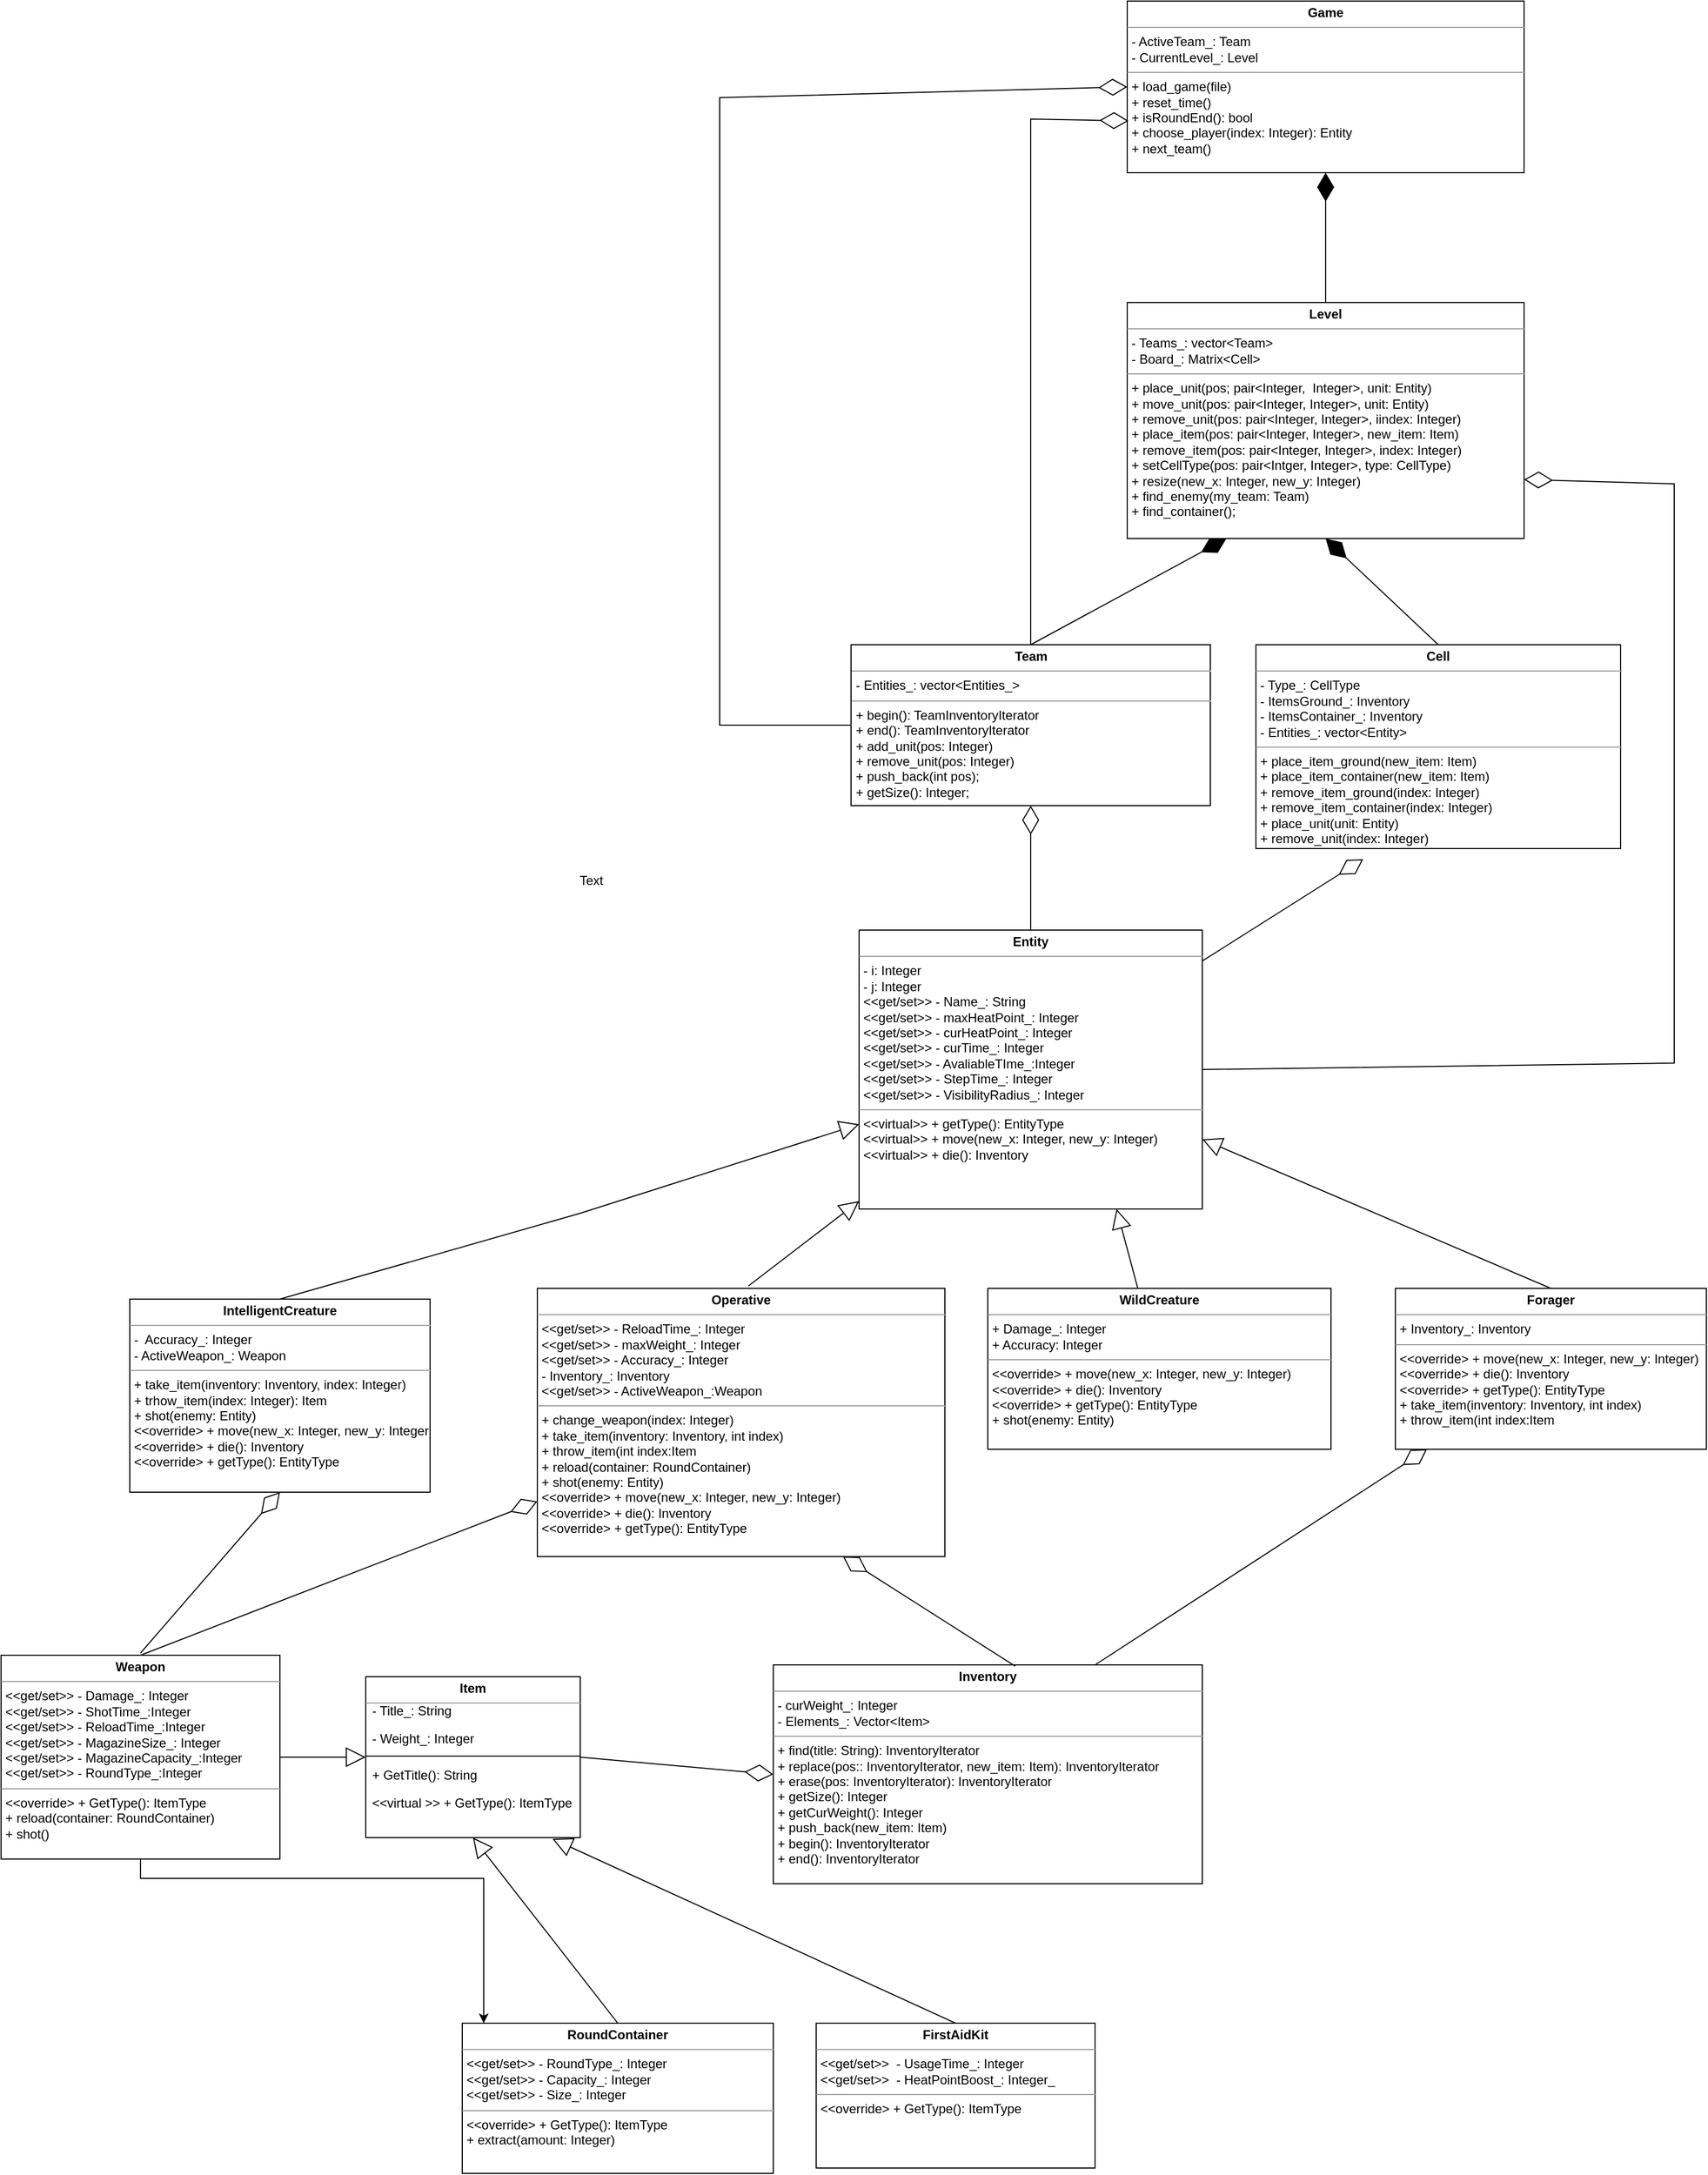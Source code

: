 <mxfile version="20.5.3" type="embed"><diagram id="oKhUMVUiZkrxgYmPrfdD" name="Страница 1"><mxGraphModel dx="2920" dy="3191" grid="1" gridSize="10" guides="1" tooltips="1" connect="1" arrows="1" fold="1" page="1" pageScale="1" pageWidth="827" pageHeight="1169" math="0" shadow="0"><root><mxCell id="0"/><mxCell id="1" parent="0"/><mxCell id="zHwneukNKotvRWGbDp1N-14" value="&lt;p style=&quot;margin:0px;margin-top:4px;text-align:center;&quot;&gt;&lt;b&gt;Item&lt;br&gt;&lt;/b&gt;&lt;/p&gt;&lt;hr size=&quot;1&quot;&gt;&lt;div style=&quot;height:2px;&quot;&gt;&lt;/div&gt;" style="verticalAlign=top;align=left;overflow=fill;fontSize=12;fontFamily=Helvetica;html=1;" parent="1" vertex="1"><mxGeometry x="110" y="112" width="200" height="150" as="geometry"/></mxCell><mxCell id="zHwneukNKotvRWGbDp1N-15" value="- Title_: String&#10;" style="text;strokeColor=none;fillColor=none;align=left;verticalAlign=top;spacingLeft=4;spacingRight=4;overflow=hidden;rotatable=0;points=[[0,0.5],[1,0.5]];portConstraint=eastwest;" parent="1" vertex="1"><mxGeometry x="110" y="130" width="100" height="26" as="geometry"/></mxCell><mxCell id="zHwneukNKotvRWGbDp1N-17" value="- Weight_: Integer" style="text;strokeColor=none;fillColor=none;align=left;verticalAlign=top;spacingLeft=4;spacingRight=4;overflow=hidden;rotatable=0;points=[[0,0.5],[1,0.5]];portConstraint=eastwest;" parent="1" vertex="1"><mxGeometry x="110" y="156" width="120" height="26" as="geometry"/></mxCell><mxCell id="zHwneukNKotvRWGbDp1N-18" value="" style="line;strokeWidth=1;fillColor=none;align=left;verticalAlign=middle;spacingTop=-1;spacingLeft=3;spacingRight=3;rotatable=0;labelPosition=right;points=[];portConstraint=eastwest;strokeColor=inherit;" parent="1" vertex="1"><mxGeometry x="110" y="182" width="200" height="8" as="geometry"/></mxCell><mxCell id="zHwneukNKotvRWGbDp1N-19" value="+ GetTitle(): String&#10;" style="text;strokeColor=none;fillColor=none;align=left;verticalAlign=top;spacingLeft=4;spacingRight=4;overflow=hidden;rotatable=0;points=[[0,0.5],[1,0.5]];portConstraint=eastwest;" parent="1" vertex="1"><mxGeometry x="110" y="190" width="120" height="26" as="geometry"/></mxCell><mxCell id="zHwneukNKotvRWGbDp1N-20" value="&lt;&lt;virtual &gt;&gt; + GetType(): ItemType" style="text;strokeColor=none;fillColor=none;align=left;verticalAlign=top;spacingLeft=4;spacingRight=4;overflow=hidden;rotatable=0;points=[[0,0.5],[1,0.5]];portConstraint=eastwest;" parent="1" vertex="1"><mxGeometry x="110" y="216" width="200" height="26" as="geometry"/></mxCell><mxCell id="zHwneukNKotvRWGbDp1N-24" style="edgeStyle=orthogonalEdgeStyle;rounded=0;orthogonalLoop=1;jettySize=auto;html=1;entryX=0.5;entryY=1;entryDx=0;entryDy=0;strokeColor=none;" parent="1" source="zHwneukNKotvRWGbDp1N-21" target="zHwneukNKotvRWGbDp1N-14" edge="1"><mxGeometry relative="1" as="geometry"/></mxCell><mxCell id="zHwneukNKotvRWGbDp1N-29" style="edgeStyle=orthogonalEdgeStyle;rounded=0;orthogonalLoop=1;jettySize=auto;html=1;" parent="1" source="zHwneukNKotvRWGbDp1N-21" target="zHwneukNKotvRWGbDp1N-26" edge="1"><mxGeometry relative="1" as="geometry"><Array as="points"><mxPoint x="-100" y="300"/><mxPoint x="220" y="300"/></Array></mxGeometry></mxCell><mxCell id="zHwneukNKotvRWGbDp1N-21" value="&lt;p style=&quot;margin:0px;margin-top:4px;text-align:center;&quot;&gt;&lt;b&gt;Weapon&lt;/b&gt;&lt;/p&gt;&lt;hr size=&quot;1&quot;&gt;&lt;p style=&quot;margin:0px;margin-left:4px;&quot;&gt;&amp;lt;&amp;lt;get/set&amp;gt;&amp;gt; - Damage_: Integer&lt;/p&gt;&lt;p style=&quot;margin:0px;margin-left:4px;&quot;&gt;&amp;lt;&amp;lt;get/set&amp;gt;&amp;gt; - ShotTime_:Integer&lt;/p&gt;&lt;p style=&quot;margin:0px;margin-left:4px;&quot;&gt;&amp;lt;&amp;lt;get/set&amp;gt;&amp;gt; - ReloadTime_:Integer&lt;/p&gt;&lt;p style=&quot;margin:0px;margin-left:4px;&quot;&gt;&amp;lt;&amp;lt;get/set&amp;gt;&amp;gt; - MagazineSize_: Integer&lt;/p&gt;&lt;p style=&quot;margin:0px;margin-left:4px;&quot;&gt;&amp;lt;&amp;lt;get/set&amp;gt;&amp;gt; - MagazineCapacity_:Integer&lt;/p&gt;&lt;p style=&quot;margin:0px;margin-left:4px;&quot;&gt;&amp;lt;&amp;lt;get/set&amp;gt;&amp;gt; - RoundType_:Integer&lt;br&gt;&lt;/p&gt;&lt;hr size=&quot;1&quot;&gt;&lt;p style=&quot;margin:0px;margin-left:4px;&quot;&gt;&amp;lt;&amp;lt;override&amp;gt; + GetType(): ItemType&lt;/p&gt;&lt;p style=&quot;margin:0px;margin-left:4px;&quot;&gt;+ reload(container: RoundContainer)&lt;/p&gt;&lt;p style=&quot;margin:0px;margin-left:4px;&quot;&gt;+ shot()&lt;/p&gt;&lt;p style=&quot;margin:0px;margin-left:4px;&quot;&gt;&lt;br&gt;&lt;/p&gt;&lt;p style=&quot;margin:0px;margin-left:4px;&quot;&gt;&lt;br&gt;&lt;/p&gt;" style="verticalAlign=top;align=left;overflow=fill;fontSize=12;fontFamily=Helvetica;html=1;" parent="1" vertex="1"><mxGeometry x="-230" y="92" width="260" height="190" as="geometry"/></mxCell><mxCell id="zHwneukNKotvRWGbDp1N-26" value="&lt;p style=&quot;margin:0px;margin-top:4px;text-align:center;&quot;&gt;&lt;b&gt;RoundContainer&lt;/b&gt;&lt;/p&gt;&lt;hr size=&quot;1&quot;&gt;&lt;p style=&quot;margin:0px;margin-left:4px;&quot;&gt;&amp;lt;&amp;lt;get/set&amp;gt;&amp;gt; - RoundType_: Integer&lt;/p&gt;&lt;p style=&quot;margin:0px;margin-left:4px;&quot;&gt;&amp;lt;&amp;lt;get/set&amp;gt;&amp;gt; - Capacity_: Integer&lt;/p&gt;&lt;p style=&quot;margin:0px;margin-left:4px;&quot;&gt;&amp;lt;&amp;lt;get/set&amp;gt;&amp;gt; - Size_: Integer&lt;br&gt;&lt;/p&gt;&lt;hr size=&quot;1&quot;&gt;&lt;p style=&quot;margin:0px;margin-left:4px;&quot;&gt;&amp;lt;&amp;lt;override&amp;gt; + GetType(): ItemType&lt;/p&gt;&lt;p style=&quot;margin:0px;margin-left:4px;&quot;&gt;+ extract(amount: Integer)&lt;/p&gt;&lt;p style=&quot;margin:0px;margin-left:4px;&quot;&gt;&lt;br&gt;&lt;/p&gt;&lt;p style=&quot;margin:0px;margin-left:4px;&quot;&gt;&lt;br&gt;&lt;/p&gt;&lt;p style=&quot;margin:0px;margin-left:4px;&quot;&gt;&lt;br&gt;&lt;/p&gt;&lt;p style=&quot;margin:0px;margin-left:4px;&quot;&gt;&lt;br&gt;&lt;/p&gt;&lt;p style=&quot;margin:0px;margin-left:4px;&quot;&gt;&lt;/p&gt;" style="verticalAlign=top;align=left;overflow=fill;fontSize=12;fontFamily=Helvetica;html=1;" parent="1" vertex="1"><mxGeometry x="200" y="435" width="290" height="140" as="geometry"/></mxCell><mxCell id="zHwneukNKotvRWGbDp1N-30" value="&lt;p style=&quot;margin:0px;margin-top:4px;text-align:center;&quot;&gt;&lt;b&gt;FirstAidKit&lt;/b&gt;&lt;/p&gt;&lt;hr size=&quot;1&quot;&gt;&lt;p style=&quot;margin:0px;margin-left:4px;&quot;&gt;&amp;lt;&amp;lt;get/set&amp;gt;&amp;gt;&amp;nbsp; - UsageTime_: Integer&lt;/p&gt;&lt;p style=&quot;margin:0px;margin-left:4px;&quot;&gt;&amp;lt;&amp;lt;get/set&amp;gt;&amp;gt;&amp;nbsp; - HeatPointBoost_: Integer_&lt;br&gt;&lt;/p&gt;&lt;hr size=&quot;1&quot;&gt;&lt;p style=&quot;margin:0px;margin-left:4px;&quot;&gt;&amp;lt;&amp;lt;override&amp;gt; + GetType(): ItemType&lt;/p&gt;&lt;p style=&quot;margin:0px;margin-left:4px;&quot;&gt;&lt;br&gt;&lt;/p&gt;&lt;p style=&quot;margin:0px;margin-left:4px;&quot;&gt;&lt;br&gt;&lt;/p&gt;&lt;p style=&quot;margin:0px;margin-left:4px;&quot;&gt;&lt;/p&gt;" style="verticalAlign=top;align=left;overflow=fill;fontSize=12;fontFamily=Helvetica;html=1;" parent="1" vertex="1"><mxGeometry x="530" y="435" width="260" height="135" as="geometry"/></mxCell><mxCell id="zHwneukNKotvRWGbDp1N-33" value="" style="endArrow=block;endSize=16;endFill=0;html=1;rounded=0;exitX=1;exitY=0.5;exitDx=0;exitDy=0;" parent="1" source="zHwneukNKotvRWGbDp1N-21" target="zHwneukNKotvRWGbDp1N-14" edge="1"><mxGeometry width="160" relative="1" as="geometry"><mxPoint x="110" y="520" as="sourcePoint"/><mxPoint x="270" y="520" as="targetPoint"/></mxGeometry></mxCell><mxCell id="zHwneukNKotvRWGbDp1N-35" value="" style="endArrow=block;endSize=16;endFill=0;html=1;rounded=0;exitX=0.5;exitY=0;exitDx=0;exitDy=0;entryX=0.5;entryY=1;entryDx=0;entryDy=0;" parent="1" source="zHwneukNKotvRWGbDp1N-26" target="zHwneukNKotvRWGbDp1N-14" edge="1"><mxGeometry width="160" relative="1" as="geometry"><mxPoint x="360" y="400" as="sourcePoint"/><mxPoint x="520" y="400" as="targetPoint"/></mxGeometry></mxCell><mxCell id="zHwneukNKotvRWGbDp1N-36" value="" style="endArrow=block;endSize=16;endFill=0;html=1;rounded=0;exitX=0.5;exitY=0;exitDx=0;exitDy=0;entryX=0.871;entryY=1.008;entryDx=0;entryDy=0;entryPerimeter=0;" parent="1" source="zHwneukNKotvRWGbDp1N-30" target="zHwneukNKotvRWGbDp1N-14" edge="1"><mxGeometry width="160" relative="1" as="geometry"><mxPoint x="590" y="350" as="sourcePoint"/><mxPoint x="750" y="350" as="targetPoint"/></mxGeometry></mxCell><mxCell id="zHwneukNKotvRWGbDp1N-37" value="&lt;p style=&quot;margin:0px;margin-top:4px;text-align:center;&quot;&gt;&lt;b&gt;Inventory&lt;/b&gt;&lt;br&gt;&lt;/p&gt;&lt;hr size=&quot;1&quot;&gt;&lt;p style=&quot;margin:0px;margin-left:4px;&quot;&gt;- curWeight_: Integer&lt;/p&gt;&lt;p style=&quot;margin:0px;margin-left:4px;&quot;&gt;- Elements_: Vector&amp;lt;Item&amp;gt;&lt;br&gt;&lt;/p&gt;&lt;hr size=&quot;1&quot;&gt;&lt;p style=&quot;margin:0px;margin-left:4px;&quot;&gt;+ find(title: String): InventoryIterator&lt;/p&gt;&lt;p style=&quot;margin:0px;margin-left:4px;&quot;&gt;+ replace(pos:: InventoryIterator, new_item: Item): InventoryIterator&lt;/p&gt;&lt;p style=&quot;margin:0px;margin-left:4px;&quot;&gt;+ erase(pos: InventoryIterator): InventoryIterator&lt;/p&gt;&lt;p style=&quot;margin:0px;margin-left:4px;&quot;&gt;+ getSize(): Integer&lt;/p&gt;&lt;p style=&quot;margin:0px;margin-left:4px;&quot;&gt;+ getCurWeight(): Integer&lt;/p&gt;&lt;p style=&quot;margin:0px;margin-left:4px;&quot;&gt;+ push_back(new_item: Item)&lt;/p&gt;&lt;p style=&quot;margin:0px;margin-left:4px;&quot;&gt;+ begin(): InventoryIterator&lt;/p&gt;&lt;p style=&quot;margin:0px;margin-left:4px;&quot;&gt;+ end(): InventoryIterator&lt;/p&gt;" style="verticalAlign=top;align=left;overflow=fill;fontSize=12;fontFamily=Helvetica;html=1;" parent="1" vertex="1"><mxGeometry x="490" y="101" width="400" height="204" as="geometry"/></mxCell><mxCell id="zHwneukNKotvRWGbDp1N-38" value="" style="endArrow=diamondThin;endFill=0;endSize=24;html=1;rounded=0;exitX=1;exitY=0.5;exitDx=0;exitDy=0;entryX=0;entryY=0.5;entryDx=0;entryDy=0;" parent="1" source="zHwneukNKotvRWGbDp1N-14" target="zHwneukNKotvRWGbDp1N-37" edge="1"><mxGeometry width="160" relative="1" as="geometry"><mxPoint x="330" y="250" as="sourcePoint"/><mxPoint x="510" y="187" as="targetPoint"/></mxGeometry></mxCell><mxCell id="zHwneukNKotvRWGbDp1N-39" value="&lt;p style=&quot;margin:0px;margin-top:4px;text-align:center;&quot;&gt;&lt;b&gt;Entity&lt;/b&gt;&lt;/p&gt;&lt;hr size=&quot;1&quot;&gt;&lt;p style=&quot;margin:0px;margin-left:4px;&quot;&gt;- i: Integer&lt;/p&gt;&lt;p style=&quot;margin:0px;margin-left:4px;&quot;&gt;- j: Integer&lt;/p&gt;&lt;p style=&quot;margin:0px;margin-left:4px;&quot;&gt;&amp;lt;&amp;lt;get/set&amp;gt;&amp;gt; - Name_: String&lt;/p&gt;&lt;p style=&quot;margin:0px;margin-left:4px;&quot;&gt;&amp;lt;&amp;lt;get/set&amp;gt;&amp;gt; - maxHeatPoint_: Integer&lt;/p&gt;&lt;p style=&quot;margin:0px;margin-left:4px;&quot;&gt;&amp;lt;&amp;lt;get/set&amp;gt;&amp;gt; - curHeatPoint_: Integer&lt;/p&gt;&lt;p style=&quot;margin:0px;margin-left:4px;&quot;&gt;&amp;lt;&amp;lt;get/set&amp;gt;&amp;gt; - curTime_: Integer&lt;/p&gt;&lt;p style=&quot;margin:0px;margin-left:4px;&quot;&gt;&amp;lt;&amp;lt;get/set&amp;gt;&amp;gt; - AvaliableTIme_:Integer&lt;/p&gt;&lt;p style=&quot;margin:0px;margin-left:4px;&quot;&gt;&amp;lt;&amp;lt;get/set&amp;gt;&amp;gt; - StepTime_: Integer&lt;/p&gt;&lt;p style=&quot;margin:0px;margin-left:4px;&quot;&gt;&amp;lt;&amp;lt;get/set&amp;gt;&amp;gt; - VisibilityRadius_: Integer&lt;br&gt;&lt;/p&gt;&lt;hr size=&quot;1&quot;&gt;&lt;p style=&quot;margin:0px;margin-left:4px;&quot;&gt;&amp;lt;&amp;lt;virtual&amp;gt;&amp;gt; + getType(): EntityType&lt;br&gt;&lt;/p&gt;&lt;p style=&quot;margin:0px;margin-left:4px;&quot;&gt;&amp;lt;&amp;lt;virtual&amp;gt;&amp;gt; + move(new_x: Integer, new_y: Integer)&lt;br&gt;&lt;/p&gt;&lt;p style=&quot;margin:0px;margin-left:4px;&quot;&gt;&amp;lt;&amp;lt;virtual&amp;gt;&amp;gt; + die(): Inventory&lt;/p&gt;&lt;p style=&quot;margin:0px;margin-left:4px;&quot;&gt;&lt;/p&gt;&lt;p style=&quot;margin:0px;margin-left:4px;&quot;&gt;&lt;/p&gt;" style="verticalAlign=top;align=left;overflow=fill;fontSize=12;fontFamily=Helvetica;html=1;" parent="1" vertex="1"><mxGeometry x="570" y="-584" width="320" height="260" as="geometry"/></mxCell><mxCell id="zHwneukNKotvRWGbDp1N-41" value="&lt;p style=&quot;margin:0px;margin-top:4px;text-align:center;&quot;&gt;&lt;b&gt;Operative&lt;/b&gt;&lt;/p&gt;&lt;hr size=&quot;1&quot;&gt;&lt;p style=&quot;margin:0px;margin-left:4px;&quot;&gt;&amp;lt;&amp;lt;get/set&amp;gt;&amp;gt; - ReloadTime_: Integer&lt;/p&gt;&lt;p style=&quot;margin:0px;margin-left:4px;&quot;&gt;&amp;lt;&amp;lt;get/set&amp;gt;&amp;gt; - maxWeight_: Integer&lt;/p&gt;&lt;p style=&quot;margin:0px;margin-left:4px;&quot;&gt;&amp;lt;&amp;lt;get/set&amp;gt;&amp;gt; - Accuracy_: Integer&lt;/p&gt;&lt;p style=&quot;margin:0px;margin-left:4px;&quot;&gt;- Inventory_: Inventory&lt;/p&gt;&lt;p style=&quot;margin:0px;margin-left:4px;&quot;&gt;&amp;lt;&amp;lt;get/set&amp;gt;&amp;gt; - ActiveWeapon_:Weapon&lt;br&gt;&lt;/p&gt;&lt;hr size=&quot;1&quot;&gt;&lt;p style=&quot;margin:0px;margin-left:4px;&quot;&gt;+ change_weapon(index: Integer)&lt;/p&gt;&lt;p style=&quot;margin:0px;margin-left:4px;&quot;&gt;+ take_item(inventory: Inventory, int index)&lt;/p&gt;&lt;p style=&quot;margin:0px;margin-left:4px;&quot;&gt;+ throw_item(int index:Item&lt;/p&gt;&lt;p style=&quot;margin:0px;margin-left:4px;&quot;&gt;+ reload(container: RoundContainer)&lt;/p&gt;&lt;p style=&quot;margin:0px;margin-left:4px;&quot;&gt;+ shot(enemy: Entity)&lt;/p&gt;&lt;p style=&quot;margin:0px;margin-left:4px;&quot;&gt;&amp;lt;&amp;lt;override&amp;gt; + move(new_x: Integer, new_y: Integer)&lt;/p&gt;&lt;div&gt;&lt;p style=&quot;margin:0px;margin-left:4px;&quot;&gt;&amp;lt;&amp;lt;override&amp;gt; + die(): Inventory&lt;/p&gt;&lt;p style=&quot;margin:0px;margin-left:4px;&quot;&gt;&amp;lt;&amp;lt;override&amp;gt; +  getType(): EntityType&lt;/p&gt;&lt;p style=&quot;margin:0px;margin-left:4px;&quot;&gt;&lt;/p&gt;&lt;/div&gt;&lt;p style=&quot;margin:0px;margin-left:4px;&quot;&gt;&lt;br&gt;&lt;/p&gt;" style="verticalAlign=top;align=left;overflow=fill;fontSize=12;fontFamily=Helvetica;html=1;" parent="1" vertex="1"><mxGeometry x="270" y="-250" width="380" height="250" as="geometry"/></mxCell><mxCell id="zHwneukNKotvRWGbDp1N-44" value="" style="endArrow=block;endSize=16;endFill=0;html=1;rounded=0;exitX=0.518;exitY=-0.009;exitDx=0;exitDy=0;exitPerimeter=0;" parent="1" source="zHwneukNKotvRWGbDp1N-41" target="zHwneukNKotvRWGbDp1N-39" edge="1"><mxGeometry width="160" relative="1" as="geometry"><mxPoint x="640" y="-270" as="sourcePoint"/><mxPoint x="800" y="-270" as="targetPoint"/></mxGeometry></mxCell><mxCell id="zHwneukNKotvRWGbDp1N-47" value="" style="endArrow=diamondThin;endFill=0;endSize=24;html=1;rounded=0;exitX=0.5;exitY=0;exitDx=0;exitDy=0;" parent="1" source="zHwneukNKotvRWGbDp1N-21" target="zHwneukNKotvRWGbDp1N-41" edge="1"><mxGeometry width="160" relative="1" as="geometry"><mxPoint x="-10" y="50" as="sourcePoint"/><mxPoint x="150" y="50" as="targetPoint"/></mxGeometry></mxCell><mxCell id="zHwneukNKotvRWGbDp1N-48" value="" style="endArrow=diamondThin;endFill=0;endSize=24;html=1;rounded=0;exitX=0.564;exitY=0.006;exitDx=0;exitDy=0;exitPerimeter=0;entryX=0.75;entryY=1;entryDx=0;entryDy=0;" parent="1" source="zHwneukNKotvRWGbDp1N-37" target="zHwneukNKotvRWGbDp1N-41" edge="1"><mxGeometry width="160" relative="1" as="geometry"><mxPoint x="300" y="50" as="sourcePoint"/><mxPoint x="460" y="50" as="targetPoint"/></mxGeometry></mxCell><mxCell id="2" value="&lt;p style=&quot;margin:0px;margin-top:4px;text-align:center;&quot;&gt;&lt;b&gt;IntelligentCreature&lt;/b&gt;&lt;br&gt;&lt;/p&gt;&lt;hr size=&quot;1&quot;&gt;&lt;p style=&quot;margin:0px;margin-left:4px;&quot;&gt;-&amp;nbsp; Accuracy_: Integer&lt;/p&gt;&lt;p style=&quot;margin:0px;margin-left:4px;&quot;&gt;- ActiveWeapon_: Weapon&lt;/p&gt;&lt;hr size=&quot;1&quot;&gt;&lt;p style=&quot;margin:0px;margin-left:4px;&quot;&gt;+ take_item(inventory: Inventory, index: Integer)&lt;/p&gt;&lt;p style=&quot;margin:0px;margin-left:4px;&quot;&gt;+ trhow_item(index: Integer): Item&lt;/p&gt;&lt;p style=&quot;margin:0px;margin-left:4px;&quot;&gt;+ shot(enemy: Entity)&lt;/p&gt;&lt;p style=&quot;margin: 0px 0px 0px 4px;&quot;&gt;&amp;lt;&amp;lt;override&amp;gt; + move(new_x: Integer, new_y: Integer)&lt;/p&gt;&lt;div&gt;&lt;p style=&quot;margin: 0px 0px 0px 4px;&quot;&gt;&amp;lt;&amp;lt;override&amp;gt; + die(): Inventory&lt;/p&gt;&lt;p style=&quot;margin: 0px 0px 0px 4px;&quot;&gt;&amp;lt;&amp;lt;override&amp;gt; + getType(): EntityType&lt;/p&gt;&lt;/div&gt;&lt;p style=&quot;margin:0px;margin-left:4px;&quot;&gt;&lt;br&gt;&lt;/p&gt;" style="verticalAlign=top;align=left;overflow=fill;fontSize=12;fontFamily=Helvetica;html=1;" parent="1" vertex="1"><mxGeometry x="-110" y="-240" width="280" height="180" as="geometry"/></mxCell><mxCell id="8" value="" style="endArrow=block;endSize=16;endFill=0;html=1;rounded=0;exitX=0.5;exitY=0;exitDx=0;exitDy=0;" parent="1" source="2" target="zHwneukNKotvRWGbDp1N-39" edge="1"><mxGeometry x="-0.002" y="3" width="160" relative="1" as="geometry"><mxPoint x="320" y="-360" as="sourcePoint"/><mxPoint x="480" y="-360" as="targetPoint"/><Array as="points"><mxPoint x="310" y="-320"/></Array><mxPoint as="offset"/></mxGeometry></mxCell><mxCell id="9" value="" style="endArrow=diamondThin;endFill=0;endSize=24;html=1;rounded=0;entryX=0.5;entryY=1;entryDx=0;entryDy=0;" parent="1" target="2" edge="1"><mxGeometry width="160" relative="1" as="geometry"><mxPoint x="-100" y="90" as="sourcePoint"/><mxPoint x="270" y="-46.582" as="targetPoint"/></mxGeometry></mxCell><mxCell id="10" value="&lt;p style=&quot;margin:0px;margin-top:4px;text-align:center;&quot;&gt;&lt;b&gt;WildCreature&lt;/b&gt;&lt;br&gt;&lt;/p&gt;&lt;hr size=&quot;1&quot;&gt;&lt;p style=&quot;margin:0px;margin-left:4px;&quot;&gt;+ Damage_: Integer&lt;/p&gt;&lt;p style=&quot;margin:0px;margin-left:4px;&quot;&gt;+ Accuracy: Integer&lt;/p&gt;&lt;hr size=&quot;1&quot;&gt;&lt;p style=&quot;margin: 0px 0px 0px 4px;&quot;&gt;&amp;lt;&amp;lt;override&amp;gt; + move(new_x: Integer, new_y: Integer)&lt;/p&gt;&lt;div&gt;&lt;p style=&quot;margin: 0px 0px 0px 4px;&quot;&gt;&amp;lt;&amp;lt;override&amp;gt; + die(): Inventory&lt;/p&gt;&lt;p style=&quot;margin: 0px 0px 0px 4px;&quot;&gt;&amp;lt;&amp;lt;override&amp;gt; + getType(): EntityType&lt;/p&gt;&lt;p style=&quot;margin: 0px 0px 0px 4px;&quot;&gt;+ shot(enemy: Entity)&lt;br&gt;&lt;/p&gt;&lt;/div&gt;" style="verticalAlign=top;align=left;overflow=fill;fontSize=12;fontFamily=Helvetica;html=1;" parent="1" vertex="1"><mxGeometry x="690" y="-250" width="320" height="150" as="geometry"/></mxCell><mxCell id="13" value="" style="endArrow=block;endSize=16;endFill=0;html=1;rounded=0;entryX=0.75;entryY=1;entryDx=0;entryDy=0;" parent="1" source="10" target="zHwneukNKotvRWGbDp1N-39" edge="1"><mxGeometry width="160" relative="1" as="geometry"><mxPoint x="860" y="-250" as="sourcePoint"/><mxPoint x="953.16" y="-324.242" as="targetPoint"/></mxGeometry></mxCell><mxCell id="14" value="&lt;p style=&quot;margin:0px;margin-top:4px;text-align:center;&quot;&gt;&lt;b&gt;Forager&lt;/b&gt;&lt;br&gt;&lt;/p&gt;&lt;hr size=&quot;1&quot;&gt;&lt;p style=&quot;margin:0px;margin-left:4px;&quot;&gt;+ Inventory_: Inventory&lt;/p&gt;&lt;hr size=&quot;1&quot;&gt;&lt;p style=&quot;margin: 0px 0px 0px 4px;&quot;&gt;&amp;lt;&amp;lt;override&amp;gt; + move(new_x: Integer, new_y: Integer)&lt;/p&gt;&lt;div&gt;&lt;p style=&quot;margin: 0px 0px 0px 4px;&quot;&gt;&amp;lt;&amp;lt;override&amp;gt; + die(): Inventory&lt;/p&gt;&lt;p style=&quot;margin: 0px 0px 0px 4px;&quot;&gt;&amp;lt;&amp;lt;override&amp;gt; + getType(): EntityType&lt;/p&gt;&lt;p style=&quot;margin: 0px 0px 0px 4px;&quot;&gt;+ take_item(inventory: Inventory, int index)&lt;/p&gt;&lt;p style=&quot;margin: 0px 0px 0px 4px;&quot;&gt;+ throw_item(int index:Item&lt;/p&gt;&lt;/div&gt;" style="verticalAlign=top;align=left;overflow=fill;fontSize=12;fontFamily=Helvetica;html=1;" parent="1" vertex="1"><mxGeometry x="1070" y="-250" width="290" height="150" as="geometry"/></mxCell><mxCell id="15" value="" style="endArrow=diamondThin;endFill=0;endSize=24;html=1;rounded=0;exitX=0.75;exitY=0;exitDx=0;exitDy=0;" parent="1" source="zHwneukNKotvRWGbDp1N-37" target="14" edge="1"><mxGeometry width="160" relative="1" as="geometry"><mxPoint x="720" y="117" as="sourcePoint"/><mxPoint x="575" y="10" as="targetPoint"/></mxGeometry></mxCell><mxCell id="16" value="" style="endArrow=block;endSize=16;endFill=0;html=1;rounded=0;entryX=1;entryY=0.75;entryDx=0;entryDy=0;exitX=0.5;exitY=0;exitDx=0;exitDy=0;" parent="1" source="14" target="zHwneukNKotvRWGbDp1N-39" edge="1"><mxGeometry width="160" relative="1" as="geometry"><mxPoint x="1240.866" y="-256" as="sourcePoint"/><mxPoint x="1221" y="-330" as="targetPoint"/></mxGeometry></mxCell><mxCell id="17" value="&lt;p style=&quot;margin:0px;margin-top:4px;text-align:center;&quot;&gt;&lt;b&gt;Team&lt;/b&gt;&lt;/p&gt;&lt;hr size=&quot;1&quot;&gt;&lt;p style=&quot;margin:0px;margin-left:4px;&quot;&gt;- Entities_: vector&amp;lt;Entities_&amp;gt;&lt;/p&gt;&lt;hr size=&quot;1&quot;&gt;&lt;p style=&quot;margin:0px;margin-left:4px;&quot;&gt;+ begin(): TeamInventoryIterator&lt;/p&gt;&lt;p style=&quot;margin:0px;margin-left:4px;&quot;&gt;+ end():&amp;nbsp;TeamInventoryIterator&lt;/p&gt;&lt;p style=&quot;margin:0px;margin-left:4px;&quot;&gt;+ add_unit(pos: Integer)&lt;/p&gt;&lt;p style=&quot;margin:0px;margin-left:4px;&quot;&gt;+ remove_unit(pos: Integer)&lt;/p&gt;&lt;p style=&quot;margin:0px;margin-left:4px;&quot;&gt;+ push_back(int pos);&lt;/p&gt;&lt;p style=&quot;margin:0px;margin-left:4px;&quot;&gt;+ getSize(): Integer;&lt;/p&gt;" style="verticalAlign=top;align=left;overflow=fill;fontSize=12;fontFamily=Helvetica;html=1;" parent="1" vertex="1"><mxGeometry x="562.5" y="-850" width="335" height="150" as="geometry"/></mxCell><mxCell id="26" value="" style="endArrow=diamondThin;endFill=0;endSize=24;html=1;rounded=0;exitX=0.5;exitY=0;exitDx=0;exitDy=0;entryX=0.5;entryY=1;entryDx=0;entryDy=0;" parent="1" source="zHwneukNKotvRWGbDp1N-39" target="17" edge="1"><mxGeometry width="160" relative="1" as="geometry"><mxPoint x="750" y="-620" as="sourcePoint"/><mxPoint x="910" y="-620" as="targetPoint"/></mxGeometry></mxCell><mxCell id="27" value="&lt;p style=&quot;margin:0px;margin-top:4px;text-align:center;&quot;&gt;&lt;b&gt;Level&lt;/b&gt;&lt;/p&gt;&lt;hr size=&quot;1&quot;&gt;&lt;p style=&quot;margin:0px;margin-left:4px;&quot;&gt;- Teams_: vector&amp;lt;Team&amp;gt;&lt;/p&gt;&lt;p style=&quot;margin:0px;margin-left:4px;&quot;&gt;- Board_: Matrix&amp;lt;Cell&amp;gt;&lt;/p&gt;&lt;hr size=&quot;1&quot;&gt;&lt;p style=&quot;margin:0px;margin-left:4px;&quot;&gt;+ place_unit(pos; pair&amp;lt;Integer,&amp;nbsp; Integer&amp;gt;, unit: Entity)&lt;/p&gt;&lt;p style=&quot;margin:0px;margin-left:4px;&quot;&gt;+ move_unit(pos: pair&amp;lt;Integer, Integer&amp;gt;, unit: Entity)&lt;/p&gt;&lt;p style=&quot;margin:0px;margin-left:4px;&quot;&gt;+ remove_unit(pos: pair&amp;lt;Integer, Integer&amp;gt;, iindex: Integer)&lt;/p&gt;&lt;p style=&quot;margin:0px;margin-left:4px;&quot;&gt;+ place_item(pos: pair&amp;lt;Integer, Integer&amp;gt;, new_item: Item)&lt;/p&gt;&lt;p style=&quot;margin:0px;margin-left:4px;&quot;&gt;+ remove_item(pos: pair&amp;lt;Integer, Integer&amp;gt;, index: Integer)&lt;/p&gt;&lt;p style=&quot;margin:0px;margin-left:4px;&quot;&gt;+ setCellType(pos: pair&amp;lt;Intger, Integer&amp;gt;, type: CellType)&lt;/p&gt;&lt;p style=&quot;margin:0px;margin-left:4px;&quot;&gt;+ resize(new_x: Integer, new_y: Integer)&lt;/p&gt;&lt;p style=&quot;margin:0px;margin-left:4px;&quot;&gt;+ find_enemy(my_team: Team)&lt;/p&gt;&lt;p style=&quot;margin:0px;margin-left:4px;&quot;&gt;+ find_container();&lt;/p&gt;&lt;p style=&quot;margin:0px;margin-left:4px;&quot;&gt;&lt;br&gt;&lt;/p&gt;&lt;p style=&quot;margin:0px;margin-left:4px;&quot;&gt;&lt;br&gt;&lt;/p&gt;&lt;p style=&quot;margin:0px;margin-left:4px;&quot;&gt;&lt;br&gt;&lt;/p&gt;&lt;p style=&quot;margin:0px;margin-left:4px;&quot;&gt;&lt;br&gt;&lt;/p&gt;" style="verticalAlign=top;align=left;overflow=fill;fontSize=12;fontFamily=Helvetica;html=1;" parent="1" vertex="1"><mxGeometry x="820" y="-1169" width="370" height="220" as="geometry"/></mxCell><mxCell id="28" value="" style="endArrow=diamondThin;endFill=1;endSize=24;html=1;rounded=0;exitX=0.5;exitY=0;exitDx=0;exitDy=0;entryX=0.25;entryY=1;entryDx=0;entryDy=0;" parent="1" source="17" target="27" edge="1"><mxGeometry width="160" relative="1" as="geometry"><mxPoint x="780" y="-960" as="sourcePoint"/><mxPoint x="940" y="-960" as="targetPoint"/></mxGeometry></mxCell><mxCell id="29" value="&lt;p style=&quot;margin:0px;margin-top:4px;text-align:center;&quot;&gt;&lt;b&gt;Cell&lt;/b&gt;&lt;/p&gt;&lt;hr size=&quot;1&quot;&gt;&lt;p style=&quot;margin:0px;margin-left:4px;&quot;&gt;- Type_: CellType&lt;/p&gt;&lt;p style=&quot;margin:0px;margin-left:4px;&quot;&gt;- ItemsGround_: Inventory&lt;/p&gt;&lt;p style=&quot;margin:0px;margin-left:4px;&quot;&gt;- ItemsContainer_: Inventory&lt;/p&gt;&lt;p style=&quot;margin:0px;margin-left:4px;&quot;&gt;- Entities_: vector&amp;lt;Entity&amp;gt;&lt;/p&gt;&lt;hr size=&quot;1&quot;&gt;&lt;p style=&quot;margin:0px;margin-left:4px;&quot;&gt;+ place_item_ground(new_item: Item)&lt;/p&gt;&lt;p style=&quot;margin:0px;margin-left:4px;&quot;&gt;+ place_item_container(new_item: Item)&lt;/p&gt;&lt;p style=&quot;margin:0px;margin-left:4px;&quot;&gt;+ remove_item_ground(index: Integer)&lt;/p&gt;&lt;p style=&quot;margin:0px;margin-left:4px;&quot;&gt;+ remove_item_container(index: Integer)&lt;/p&gt;&lt;p style=&quot;margin:0px;margin-left:4px;&quot;&gt;&lt;span style=&quot;background-color: initial;&quot;&gt;+ place_unit(unit: Entity)&lt;/span&gt;&lt;br&gt;&lt;/p&gt;&lt;p style=&quot;margin:0px;margin-left:4px;&quot;&gt;+ remove_unit(index: Integer)&lt;/p&gt;&lt;p style=&quot;margin:0px;margin-left:4px;&quot;&gt;&lt;br&gt;&lt;/p&gt;&lt;p style=&quot;margin:0px;margin-left:4px;&quot;&gt;&lt;br&gt;&lt;/p&gt;" style="verticalAlign=top;align=left;overflow=fill;fontSize=12;fontFamily=Helvetica;html=1;" parent="1" vertex="1"><mxGeometry x="940" y="-850" width="340" height="190" as="geometry"/></mxCell><mxCell id="30" value="" style="endArrow=diamondThin;endFill=1;endSize=24;html=1;rounded=0;entryX=0.5;entryY=1;entryDx=0;entryDy=0;" parent="1" target="27" edge="1"><mxGeometry width="160" relative="1" as="geometry"><mxPoint x="1110" y="-850" as="sourcePoint"/><mxPoint x="1342.5" y="-940" as="targetPoint"/></mxGeometry></mxCell><mxCell id="31" value="" style="endArrow=diamondThin;endFill=0;endSize=24;html=1;rounded=0;" parent="1" source="zHwneukNKotvRWGbDp1N-39" edge="1"><mxGeometry width="160" relative="1" as="geometry"><mxPoint x="740" y="-574" as="sourcePoint"/><mxPoint x="1040" y="-650" as="targetPoint"/></mxGeometry></mxCell><mxCell id="34" value="&lt;p style=&quot;margin:0px;margin-top:4px;text-align:center;&quot;&gt;&lt;b&gt;Game&lt;/b&gt;&lt;/p&gt;&lt;hr size=&quot;1&quot;&gt;&lt;p style=&quot;margin:0px;margin-left:4px;&quot;&gt;- ActiveTeam_: Team&lt;/p&gt;&lt;p style=&quot;margin:0px;margin-left:4px;&quot;&gt;- CurrentLevel_: Level&lt;/p&gt;&lt;hr size=&quot;1&quot;&gt;&lt;p style=&quot;margin:0px;margin-left:4px;&quot;&gt;+ load_game(file)&lt;/p&gt;&lt;p style=&quot;margin:0px;margin-left:4px;&quot;&gt;+ reset_time()&lt;/p&gt;&lt;p style=&quot;margin:0px;margin-left:4px;&quot;&gt;+ isRoundEnd(): bool&lt;/p&gt;&lt;p style=&quot;margin:0px;margin-left:4px;&quot;&gt;+ choose_player(index: Integer): Entity&lt;/p&gt;&lt;p style=&quot;margin:0px;margin-left:4px;&quot;&gt;+ next_team()&lt;/p&gt;" style="verticalAlign=top;align=left;overflow=fill;fontSize=12;fontFamily=Helvetica;html=1;" parent="1" vertex="1"><mxGeometry x="820" y="-1450" width="370" height="160" as="geometry"/></mxCell><mxCell id="35" value="" style="endArrow=diamondThin;endFill=1;endSize=24;html=1;rounded=0;exitX=0.5;exitY=0;exitDx=0;exitDy=0;entryX=0.5;entryY=1;entryDx=0;entryDy=0;" parent="1" source="27" target="34" edge="1"><mxGeometry width="160" relative="1" as="geometry"><mxPoint x="1007.5" y="-1169" as="sourcePoint"/><mxPoint x="1190" y="-1268" as="targetPoint"/></mxGeometry></mxCell><mxCell id="37" value="" style="endArrow=diamondThin;endFill=0;endSize=24;html=1;rounded=0;entryX=0.003;entryY=0.698;entryDx=0;entryDy=0;entryPerimeter=0;" parent="1" target="34" edge="1"><mxGeometry width="160" relative="1" as="geometry"><mxPoint x="730" y="-850" as="sourcePoint"/><mxPoint x="730" y="-1330" as="targetPoint"/><Array as="points"><mxPoint x="730" y="-1340"/></Array></mxGeometry></mxCell><mxCell id="38" value="" style="endArrow=diamondThin;endFill=0;endSize=24;html=1;rounded=0;exitX=1;exitY=0.5;exitDx=0;exitDy=0;entryX=1;entryY=0.75;entryDx=0;entryDy=0;" parent="1" source="zHwneukNKotvRWGbDp1N-39" target="27" edge="1"><mxGeometry width="160" relative="1" as="geometry"><mxPoint x="1060" y="-480" as="sourcePoint"/><mxPoint x="1190" y="-1010" as="targetPoint"/><Array as="points"><mxPoint x="1330" y="-460"/><mxPoint x="1330" y="-581"/><mxPoint x="1330" y="-741"/><mxPoint x="1330" y="-1000"/></Array></mxGeometry></mxCell><mxCell id="44" value="" style="endArrow=diamondThin;endFill=0;endSize=24;html=1;rounded=0;exitX=0;exitY=0.5;exitDx=0;exitDy=0;entryX=0;entryY=0.5;entryDx=0;entryDy=0;" parent="1" source="17" target="34" edge="1"><mxGeometry width="160" relative="1" as="geometry"><mxPoint x="562.5" y="-760" as="sourcePoint"/><mxPoint x="450" y="-1400" as="targetPoint"/><Array as="points"><mxPoint x="440" y="-775"/><mxPoint x="440" y="-1360"/></Array></mxGeometry></mxCell><mxCell id="52" value="Text" style="text;html=1;align=center;verticalAlign=middle;resizable=0;points=[];autosize=1;strokeColor=none;fillColor=none;" vertex="1" parent="1"><mxGeometry x="295" y="-645" width="50" height="30" as="geometry"/></mxCell></root></mxGraphModel></diagram></mxfile>